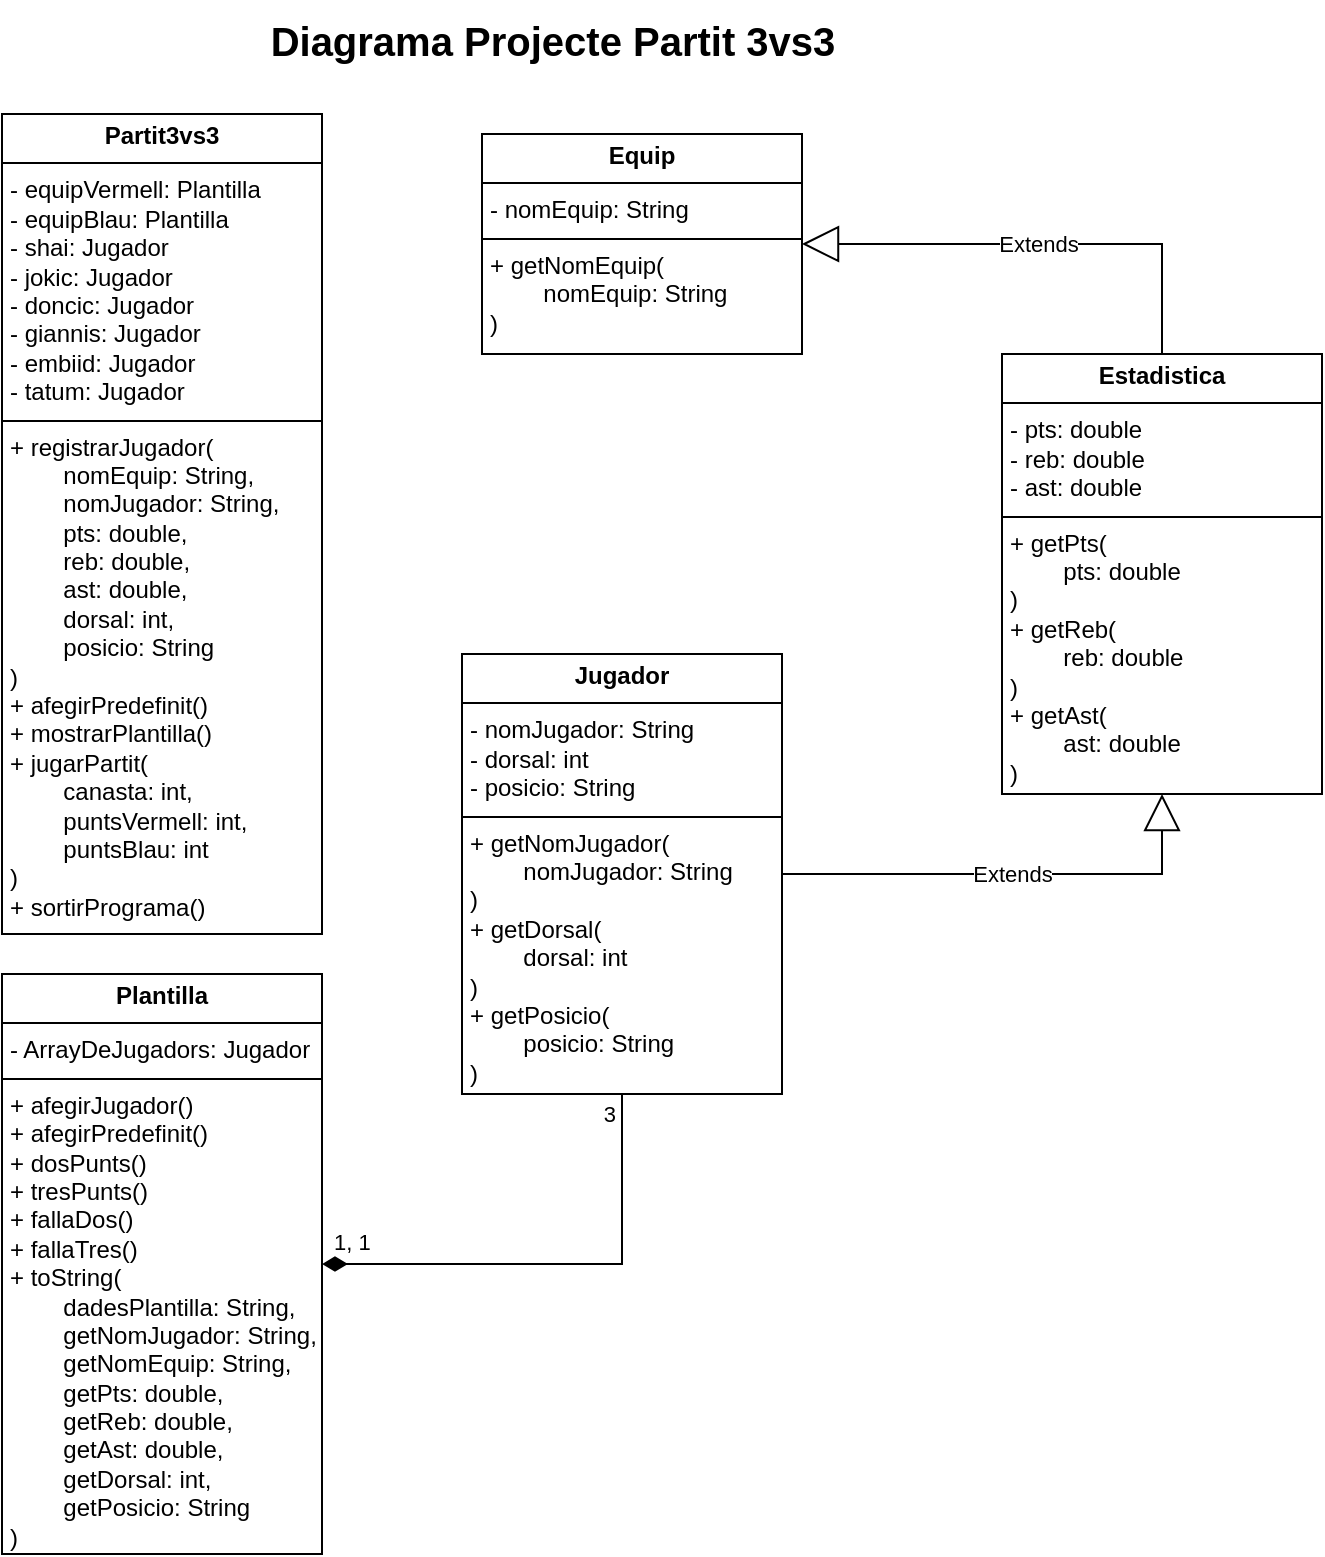 <mxfile version="26.0.10">
  <diagram name="Página-1" id="F5lZQzyyel4nqhN1MRpS">
    <mxGraphModel dx="1434" dy="738" grid="1" gridSize="10" guides="1" tooltips="1" connect="1" arrows="1" fold="1" page="1" pageScale="1" pageWidth="827" pageHeight="1169" math="0" shadow="0">
      <root>
        <mxCell id="0" />
        <mxCell id="1" parent="0" />
        <mxCell id="2VjO2hDUcXBb25kZlFUE-5" value="&lt;p style=&quot;margin:0px;margin-top:4px;text-align:center;&quot;&gt;&lt;b&gt;Partit3vs3&lt;/b&gt;&lt;/p&gt;&lt;hr size=&quot;1&quot; style=&quot;border-style:solid;&quot;&gt;&lt;p style=&quot;margin:0px;margin-left:4px;&quot;&gt;- equipVermell: Plantilla&lt;/p&gt;&lt;p style=&quot;margin:0px;margin-left:4px;&quot;&gt;- equipBlau: Plantilla&lt;/p&gt;&lt;p style=&quot;margin:0px;margin-left:4px;&quot;&gt;- shai: Jugador&lt;/p&gt;&lt;p style=&quot;margin:0px;margin-left:4px;&quot;&gt;- jokic: Jugador&lt;/p&gt;&lt;p style=&quot;margin:0px;margin-left:4px;&quot;&gt;- doncic: Jugador&lt;/p&gt;&lt;p style=&quot;margin:0px;margin-left:4px;&quot;&gt;- giannis: Jugador&lt;/p&gt;&lt;p style=&quot;margin:0px;margin-left:4px;&quot;&gt;- embiid: Jugador&lt;/p&gt;&lt;p style=&quot;margin:0px;margin-left:4px;&quot;&gt;- tatum: Jugador&lt;/p&gt;&lt;hr size=&quot;1&quot; style=&quot;border-style:solid;&quot;&gt;&lt;p style=&quot;margin:0px;margin-left:4px;&quot;&gt;+ registrarJugador(&lt;/p&gt;&lt;p style=&quot;margin:0px;margin-left:4px;&quot;&gt;&lt;span style=&quot;white-space: pre;&quot;&gt;&#x9;&lt;/span&gt;nomEquip: String,&lt;br&gt;&lt;/p&gt;&lt;p style=&quot;margin:0px;margin-left:4px;&quot;&gt;&lt;span style=&quot;white-space: pre;&quot;&gt;&#x9;&lt;/span&gt;nomJugador: String,&lt;br&gt;&lt;/p&gt;&lt;p style=&quot;margin:0px;margin-left:4px;&quot;&gt;&lt;span style=&quot;white-space: pre;&quot;&gt;&#x9;&lt;/span&gt;pts: double,&lt;br&gt;&lt;/p&gt;&lt;p style=&quot;margin:0px;margin-left:4px;&quot;&gt;&lt;span style=&quot;white-space: pre;&quot;&gt;&#x9;&lt;/span&gt;reb: double,&lt;br&gt;&lt;/p&gt;&lt;p style=&quot;margin:0px;margin-left:4px;&quot;&gt;&lt;span style=&quot;white-space: pre;&quot;&gt;&#x9;&lt;/span&gt;ast: double,&lt;br&gt;&lt;/p&gt;&lt;p style=&quot;margin:0px;margin-left:4px;&quot;&gt;&lt;span style=&quot;white-space: pre;&quot;&gt;&#x9;&lt;/span&gt;dorsal: int,&lt;br&gt;&lt;/p&gt;&lt;p style=&quot;margin:0px;margin-left:4px;&quot;&gt;&lt;span style=&quot;white-space: pre;&quot;&gt;&#x9;&lt;/span&gt;posicio: String&lt;br&gt;&lt;/p&gt;&lt;p style=&quot;margin:0px;margin-left:4px;&quot;&gt;)&lt;/p&gt;&lt;p style=&quot;margin:0px;margin-left:4px;&quot;&gt;+ afegirPredefinit()&lt;/p&gt;&lt;p style=&quot;margin:0px;margin-left:4px;&quot;&gt;+ mostrarPlantilla()&lt;/p&gt;&lt;p style=&quot;margin:0px;margin-left:4px;&quot;&gt;+ jugarPartit(&lt;/p&gt;&lt;p style=&quot;margin:0px;margin-left:4px;&quot;&gt;&lt;span style=&quot;white-space: pre;&quot;&gt;&#x9;&lt;/span&gt;canasta: int,&lt;br&gt;&lt;/p&gt;&lt;p style=&quot;margin:0px;margin-left:4px;&quot;&gt;&lt;span style=&quot;white-space: pre;&quot;&gt;&#x9;&lt;/span&gt;puntsVermell: int,&lt;br&gt;&lt;/p&gt;&lt;p style=&quot;margin:0px;margin-left:4px;&quot;&gt;&lt;span style=&quot;white-space: pre;&quot;&gt;&#x9;&lt;/span&gt;puntsBlau: int&lt;br&gt;&lt;/p&gt;&lt;p style=&quot;margin:0px;margin-left:4px;&quot;&gt;)&lt;/p&gt;&lt;p style=&quot;margin:0px;margin-left:4px;&quot;&gt;+ sortirPrograma()&lt;/p&gt;" style="verticalAlign=top;align=left;overflow=fill;html=1;whiteSpace=wrap;" vertex="1" parent="1">
          <mxGeometry x="160" y="80" width="160" height="410" as="geometry" />
        </mxCell>
        <mxCell id="2VjO2hDUcXBb25kZlFUE-6" value="&lt;p style=&quot;margin:0px;margin-top:4px;text-align:center;&quot;&gt;&lt;b&gt;Jugador&lt;/b&gt;&lt;/p&gt;&lt;hr size=&quot;1&quot; style=&quot;border-style:solid;&quot;&gt;&lt;p style=&quot;margin:0px;margin-left:4px;&quot;&gt;- nomJugador: String&lt;/p&gt;&lt;p style=&quot;margin:0px;margin-left:4px;&quot;&gt;- dorsal: int&lt;/p&gt;&lt;p style=&quot;margin:0px;margin-left:4px;&quot;&gt;- posicio: String&lt;/p&gt;&lt;hr size=&quot;1&quot; style=&quot;border-style:solid;&quot;&gt;&lt;p style=&quot;margin:0px;margin-left:4px;&quot;&gt;+ getNomJugador(&lt;/p&gt;&lt;p style=&quot;margin:0px;margin-left:4px;&quot;&gt;&lt;span style=&quot;white-space: pre;&quot;&gt;&#x9;&lt;/span&gt;nomJugador: String&lt;br&gt;&lt;/p&gt;&lt;p style=&quot;margin:0px;margin-left:4px;&quot;&gt;)&lt;/p&gt;&lt;p style=&quot;margin:0px;margin-left:4px;&quot;&gt;&lt;span style=&quot;background-color: transparent; color: light-dark(rgb(0, 0, 0), rgb(255, 255, 255));&quot;&gt;+ getDorsal(&lt;/span&gt;&lt;/p&gt;&lt;p style=&quot;margin:0px;margin-left:4px;&quot;&gt;&lt;span style=&quot;white-space: pre;&quot;&gt;&#x9;&lt;/span&gt;dorsal: int&lt;br&gt;&lt;/p&gt;&lt;p style=&quot;margin:0px;margin-left:4px;&quot;&gt;)&lt;/p&gt;&lt;p style=&quot;margin:0px;margin-left:4px;&quot;&gt;+ getPosicio(&lt;/p&gt;&lt;p style=&quot;margin:0px;margin-left:4px;&quot;&gt;&lt;span style=&quot;white-space: pre;&quot;&gt;&#x9;&lt;/span&gt;posicio: String&lt;br&gt;&lt;/p&gt;&lt;p style=&quot;margin:0px;margin-left:4px;&quot;&gt;)&lt;/p&gt;" style="verticalAlign=top;align=left;overflow=fill;html=1;whiteSpace=wrap;" vertex="1" parent="1">
          <mxGeometry x="390" y="350" width="160" height="220" as="geometry" />
        </mxCell>
        <mxCell id="2VjO2hDUcXBb25kZlFUE-7" value="&lt;p style=&quot;margin:0px;margin-top:4px;text-align:center;&quot;&gt;&lt;b&gt;Estadistica&lt;/b&gt;&lt;/p&gt;&lt;hr size=&quot;1&quot; style=&quot;border-style:solid;&quot;&gt;&lt;p style=&quot;margin:0px;margin-left:4px;&quot;&gt;- pts: double&lt;/p&gt;&lt;p style=&quot;margin:0px;margin-left:4px;&quot;&gt;- reb: double&lt;/p&gt;&lt;p style=&quot;margin:0px;margin-left:4px;&quot;&gt;- ast: double&lt;/p&gt;&lt;hr size=&quot;1&quot; style=&quot;border-style:solid;&quot;&gt;&lt;p style=&quot;margin:0px;margin-left:4px;&quot;&gt;+ getPts(&lt;/p&gt;&lt;p style=&quot;margin:0px;margin-left:4px;&quot;&gt;&lt;span style=&quot;white-space: pre;&quot;&gt;&#x9;&lt;/span&gt;pts: double&lt;br&gt;&lt;/p&gt;&lt;p style=&quot;margin:0px;margin-left:4px;&quot;&gt;)&lt;/p&gt;&lt;p style=&quot;margin:0px;margin-left:4px;&quot;&gt;+ getReb(&lt;/p&gt;&lt;p style=&quot;margin:0px;margin-left:4px;&quot;&gt;&lt;span style=&quot;white-space: pre;&quot;&gt;&#x9;&lt;/span&gt;reb: double&lt;br&gt;&lt;/p&gt;&lt;p style=&quot;margin:0px;margin-left:4px;&quot;&gt;)&lt;/p&gt;&lt;p style=&quot;margin:0px;margin-left:4px;&quot;&gt;+ getAst(&lt;/p&gt;&lt;p style=&quot;margin:0px;margin-left:4px;&quot;&gt;&lt;span style=&quot;white-space: pre;&quot;&gt;&#x9;&lt;/span&gt;ast: double&lt;br&gt;&lt;/p&gt;&lt;p style=&quot;margin:0px;margin-left:4px;&quot;&gt;)&lt;/p&gt;" style="verticalAlign=top;align=left;overflow=fill;html=1;whiteSpace=wrap;" vertex="1" parent="1">
          <mxGeometry x="660" y="200" width="160" height="220" as="geometry" />
        </mxCell>
        <mxCell id="2VjO2hDUcXBb25kZlFUE-8" value="&lt;p style=&quot;margin:0px;margin-top:4px;text-align:center;&quot;&gt;&lt;b&gt;Equip&lt;/b&gt;&lt;/p&gt;&lt;hr size=&quot;1&quot; style=&quot;border-style:solid;&quot;&gt;&lt;p style=&quot;margin:0px;margin-left:4px;&quot;&gt;- nomEquip: String&lt;/p&gt;&lt;hr size=&quot;1&quot; style=&quot;border-style:solid;&quot;&gt;&lt;p style=&quot;margin:0px;margin-left:4px;&quot;&gt;+ getNomEquip(&lt;/p&gt;&lt;p style=&quot;margin:0px;margin-left:4px;&quot;&gt;&lt;span style=&quot;white-space: pre;&quot;&gt;&#x9;&lt;/span&gt;nomEquip: String&lt;br&gt;&lt;/p&gt;&lt;p style=&quot;margin:0px;margin-left:4px;&quot;&gt;)&lt;/p&gt;" style="verticalAlign=top;align=left;overflow=fill;html=1;whiteSpace=wrap;" vertex="1" parent="1">
          <mxGeometry x="400" y="90" width="160" height="110" as="geometry" />
        </mxCell>
        <mxCell id="2VjO2hDUcXBb25kZlFUE-9" value="Extends" style="endArrow=block;endSize=16;endFill=0;html=1;rounded=0;entryX=1;entryY=0.5;entryDx=0;entryDy=0;exitX=0.5;exitY=0;exitDx=0;exitDy=0;" edge="1" parent="1" source="2VjO2hDUcXBb25kZlFUE-7" target="2VjO2hDUcXBb25kZlFUE-8">
          <mxGeometry width="160" relative="1" as="geometry">
            <mxPoint x="520" y="350" as="sourcePoint" />
            <mxPoint x="680" y="350" as="targetPoint" />
            <Array as="points">
              <mxPoint x="740" y="145" />
            </Array>
          </mxGeometry>
        </mxCell>
        <mxCell id="2VjO2hDUcXBb25kZlFUE-10" value="Extends" style="endArrow=block;endSize=16;endFill=0;html=1;rounded=0;exitX=1;exitY=0.5;exitDx=0;exitDy=0;entryX=0.5;entryY=1;entryDx=0;entryDy=0;" edge="1" parent="1" source="2VjO2hDUcXBb25kZlFUE-6" target="2VjO2hDUcXBb25kZlFUE-7">
          <mxGeometry width="160" relative="1" as="geometry">
            <mxPoint x="520" y="350" as="sourcePoint" />
            <mxPoint x="680" y="350" as="targetPoint" />
            <Array as="points">
              <mxPoint x="740" y="460" />
            </Array>
          </mxGeometry>
        </mxCell>
        <mxCell id="2VjO2hDUcXBb25kZlFUE-11" value="&lt;p style=&quot;margin:0px;margin-top:4px;text-align:center;&quot;&gt;&lt;b&gt;Plantilla&lt;/b&gt;&lt;/p&gt;&lt;hr size=&quot;1&quot; style=&quot;border-style:solid;&quot;&gt;&lt;p style=&quot;margin:0px;margin-left:4px;&quot;&gt;- ArrayDeJugadors: Jugador&lt;/p&gt;&lt;hr size=&quot;1&quot; style=&quot;border-style:solid;&quot;&gt;&lt;p style=&quot;margin:0px;margin-left:4px;&quot;&gt;+ afegirJugador()&lt;/p&gt;&lt;p style=&quot;margin:0px;margin-left:4px;&quot;&gt;+ afegirPredefinit()&lt;/p&gt;&lt;p style=&quot;margin:0px;margin-left:4px;&quot;&gt;+ dosPunts()&lt;/p&gt;&lt;p style=&quot;margin:0px;margin-left:4px;&quot;&gt;+ tresPunts()&lt;/p&gt;&lt;p style=&quot;margin:0px;margin-left:4px;&quot;&gt;+ fallaDos()&lt;/p&gt;&lt;p style=&quot;margin:0px;margin-left:4px;&quot;&gt;+ fallaTres()&lt;/p&gt;&lt;p style=&quot;margin:0px;margin-left:4px;&quot;&gt;+ toString(&lt;/p&gt;&lt;p style=&quot;margin:0px;margin-left:4px;&quot;&gt;&lt;span style=&quot;white-space: pre;&quot;&gt;&#x9;&lt;/span&gt;dadesPlantilla: String,&lt;br&gt;&lt;/p&gt;&lt;p style=&quot;margin:0px;margin-left:4px;&quot;&gt;&lt;span style=&quot;white-space: pre;&quot;&gt;&#x9;&lt;/span&gt;getNomJugador: String,&lt;br&gt;&lt;/p&gt;&lt;p style=&quot;margin:0px;margin-left:4px;&quot;&gt;&lt;span style=&quot;white-space: pre;&quot;&gt;&#x9;&lt;/span&gt;getNomEquip: String,&lt;br&gt;&lt;/p&gt;&lt;p style=&quot;margin:0px;margin-left:4px;&quot;&gt;&lt;span style=&quot;white-space: pre;&quot;&gt;&#x9;&lt;/span&gt;getPts: double,&lt;br&gt;&lt;/p&gt;&lt;p style=&quot;margin:0px;margin-left:4px;&quot;&gt;&lt;span style=&quot;white-space: pre;&quot;&gt;&#x9;&lt;/span&gt;getReb: double,&lt;br&gt;&lt;/p&gt;&lt;p style=&quot;margin:0px;margin-left:4px;&quot;&gt;&lt;span style=&quot;white-space: pre;&quot;&gt;&#x9;&lt;/span&gt;getAst: double,&lt;br&gt;&lt;/p&gt;&lt;p style=&quot;margin:0px;margin-left:4px;&quot;&gt;&lt;span style=&quot;white-space: pre;&quot;&gt;&#x9;&lt;/span&gt;getDorsal: int,&lt;br&gt;&lt;/p&gt;&lt;p style=&quot;margin:0px;margin-left:4px;&quot;&gt;&lt;span style=&quot;white-space: pre;&quot;&gt;&#x9;&lt;/span&gt;getPosicio: String&lt;br&gt;&lt;/p&gt;&lt;p style=&quot;margin:0px;margin-left:4px;&quot;&gt;)&lt;/p&gt;" style="verticalAlign=top;align=left;overflow=fill;html=1;whiteSpace=wrap;" vertex="1" parent="1">
          <mxGeometry x="160" y="510" width="160" height="290" as="geometry" />
        </mxCell>
        <mxCell id="2VjO2hDUcXBb25kZlFUE-12" value="" style="endArrow=none;html=1;edgeStyle=orthogonalEdgeStyle;rounded=0;exitX=1;exitY=0.5;exitDx=0;exitDy=0;entryX=0.5;entryY=1;entryDx=0;entryDy=0;startArrow=diamondThin;startFill=1;targetPerimeterSpacing=0;endSize=6;startSize=10;" edge="1" parent="1" source="2VjO2hDUcXBb25kZlFUE-11" target="2VjO2hDUcXBb25kZlFUE-6">
          <mxGeometry relative="1" as="geometry">
            <mxPoint x="414" y="700" as="sourcePoint" />
            <mxPoint x="574" y="700" as="targetPoint" />
          </mxGeometry>
        </mxCell>
        <mxCell id="2VjO2hDUcXBb25kZlFUE-13" value="1, 1" style="edgeLabel;resizable=0;html=1;align=left;verticalAlign=bottom;" connectable="0" vertex="1" parent="2VjO2hDUcXBb25kZlFUE-12">
          <mxGeometry x="-1" relative="1" as="geometry">
            <mxPoint x="4" y="-3" as="offset" />
          </mxGeometry>
        </mxCell>
        <mxCell id="2VjO2hDUcXBb25kZlFUE-14" value="3" style="edgeLabel;resizable=0;html=1;align=right;verticalAlign=bottom;" connectable="0" vertex="1" parent="2VjO2hDUcXBb25kZlFUE-12">
          <mxGeometry x="1" relative="1" as="geometry">
            <mxPoint x="-3" y="18" as="offset" />
          </mxGeometry>
        </mxCell>
        <mxCell id="2VjO2hDUcXBb25kZlFUE-15" value="&lt;font style=&quot;font-size: 20px;&quot;&gt;&lt;b&gt;Diagrama Projecte Partit 3vs3&lt;/b&gt;&lt;/font&gt;" style="text;html=1;align=center;verticalAlign=middle;resizable=0;points=[];autosize=1;strokeColor=none;fillColor=none;" vertex="1" parent="1">
          <mxGeometry x="280" y="23" width="310" height="40" as="geometry" />
        </mxCell>
      </root>
    </mxGraphModel>
  </diagram>
</mxfile>
